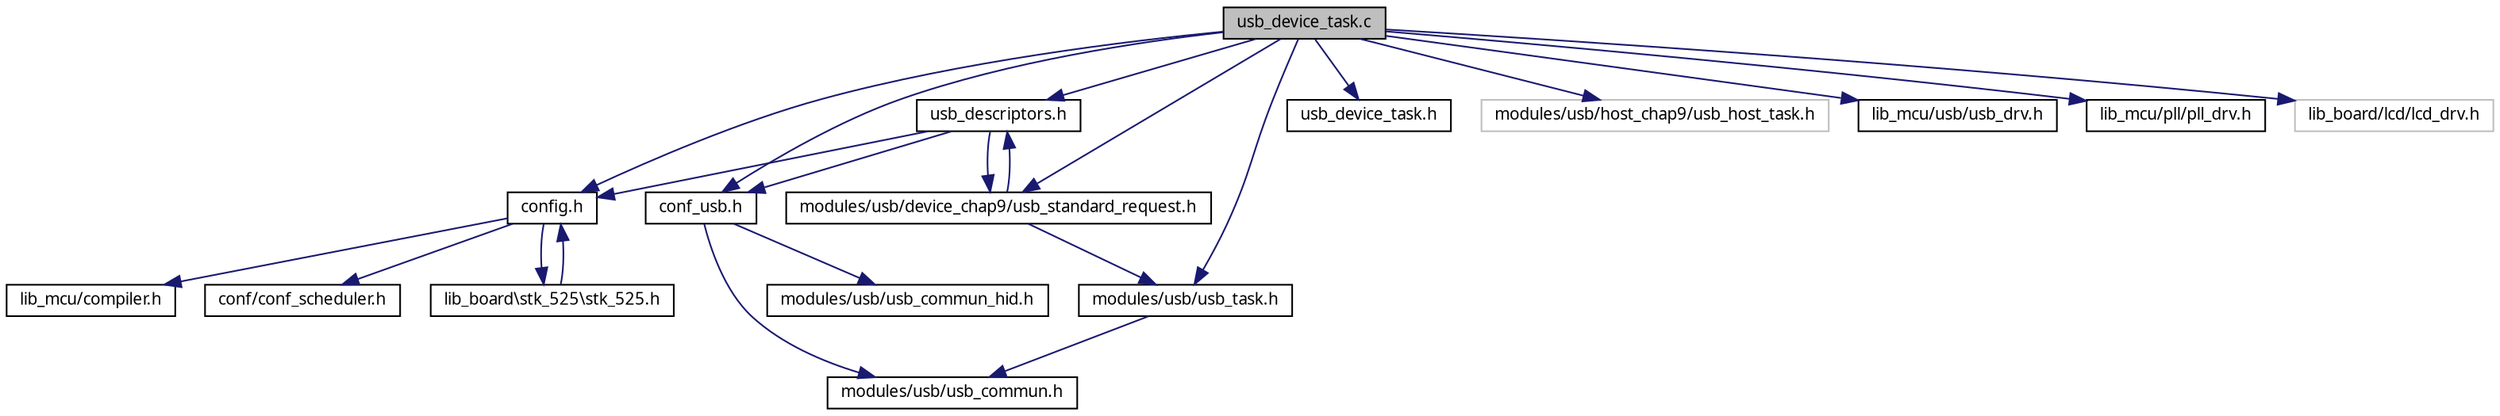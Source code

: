 digraph G
{
  edge [fontname="FreeSans.ttf",fontsize=10,labelfontname="FreeSans.ttf",labelfontsize=10];
  node [fontname="FreeSans.ttf",fontsize=10,shape=record];
  Node1 [label="usb_device_task.c",height=0.2,width=0.4,color="black", fillcolor="grey75", style="filled" fontcolor="black"];
  Node1 -> Node2 [color="midnightblue",fontsize=10,style="solid",fontname="FreeSans.ttf"];
  Node2 [label="config.h",height=0.2,width=0.4,color="black", fillcolor="white", style="filled",URL="$a00020.html"];
  Node2 -> Node3 [color="midnightblue",fontsize=10,style="solid",fontname="FreeSans.ttf"];
  Node3 [label="lib_mcu/compiler.h",height=0.2,width=0.4,color="black", fillcolor="white", style="filled",URL="$a00017.html"];
  Node2 -> Node4 [color="midnightblue",fontsize=10,style="solid",fontname="FreeSans.ttf"];
  Node4 [label="conf/conf_scheduler.h",height=0.2,width=0.4,color="black", fillcolor="white", style="filled",URL="$a00018.html"];
  Node2 -> Node5 [color="midnightblue",fontsize=10,style="solid",fontname="FreeSans.ttf"];
  Node5 [label="lib_board\\stk_525\\stk_525.h",height=0.2,width=0.4,color="black", fillcolor="white", style="filled",URL="$a00034.html"];
  Node5 -> Node2 [color="midnightblue",fontsize=10,style="solid",fontname="FreeSans.ttf"];
  Node1 -> Node6 [color="midnightblue",fontsize=10,style="solid",fontname="FreeSans.ttf"];
  Node6 [label="conf_usb.h",height=0.2,width=0.4,color="black", fillcolor="white", style="filled",URL="$a00019.html"];
  Node6 -> Node7 [color="midnightblue",fontsize=10,style="solid",fontname="FreeSans.ttf"];
  Node7 [label="modules/usb/usb_commun.h",height=0.2,width=0.4,color="black", fillcolor="white", style="filled",URL="$a00035.html"];
  Node6 -> Node8 [color="midnightblue",fontsize=10,style="solid",fontname="FreeSans.ttf"];
  Node8 [label="modules/usb/usb_commun_hid.h",height=0.2,width=0.4,color="black", fillcolor="white", style="filled",URL="$a00036.html"];
  Node1 -> Node9 [color="midnightblue",fontsize=10,style="solid",fontname="FreeSans.ttf"];
  Node9 [label="usb_device_task.h",height=0.2,width=0.4,color="black", fillcolor="white", style="filled",URL="$a00040.html"];
  Node1 -> Node10 [color="midnightblue",fontsize=10,style="solid",fontname="FreeSans.ttf"];
  Node10 [label="modules/usb/usb_task.h",height=0.2,width=0.4,color="black", fillcolor="white", style="filled",URL="$a00050.html"];
  Node10 -> Node7 [color="midnightblue",fontsize=10,style="solid",fontname="FreeSans.ttf"];
  Node1 -> Node11 [color="midnightblue",fontsize=10,style="solid",fontname="FreeSans.ttf"];
  Node11 [label="modules/usb/host_chap9/usb_host_task.h",height=0.2,width=0.4,color="grey75", fillcolor="white", style="filled"];
  Node1 -> Node12 [color="midnightblue",fontsize=10,style="solid",fontname="FreeSans.ttf"];
  Node12 [label="lib_mcu/usb/usb_drv.h",height=0.2,width=0.4,color="black", fillcolor="white", style="filled",URL="$a00042.html"];
  Node1 -> Node13 [color="midnightblue",fontsize=10,style="solid",fontname="FreeSans.ttf"];
  Node13 [label="usb_descriptors.h",height=0.2,width=0.4,color="black", fillcolor="white", style="filled",URL="$a00038.html"];
  Node13 -> Node2 [color="midnightblue",fontsize=10,style="solid",fontname="FreeSans.ttf"];
  Node13 -> Node14 [color="midnightblue",fontsize=10,style="solid",fontname="FreeSans.ttf"];
  Node14 [label="modules/usb/device_chap9/usb_standard_request.h",height=0.2,width=0.4,color="black", fillcolor="white", style="filled",URL="$a00048.html"];
  Node14 -> Node10 [color="midnightblue",fontsize=10,style="solid",fontname="FreeSans.ttf"];
  Node14 -> Node13 [color="midnightblue",fontsize=10,style="solid",fontname="FreeSans.ttf"];
  Node13 -> Node6 [color="midnightblue",fontsize=10,style="solid",fontname="FreeSans.ttf"];
  Node1 -> Node14 [color="midnightblue",fontsize=10,style="solid",fontname="FreeSans.ttf"];
  Node1 -> Node15 [color="midnightblue",fontsize=10,style="solid",fontname="FreeSans.ttf"];
  Node15 [label="lib_mcu/pll/pll_drv.h",height=0.2,width=0.4,color="black", fillcolor="white", style="filled",URL="$a00026.html"];
  Node1 -> Node16 [color="midnightblue",fontsize=10,style="solid",fontname="FreeSans.ttf"];
  Node16 [label="lib_board/lcd/lcd_drv.h",height=0.2,width=0.4,color="grey75", fillcolor="white", style="filled"];
}
